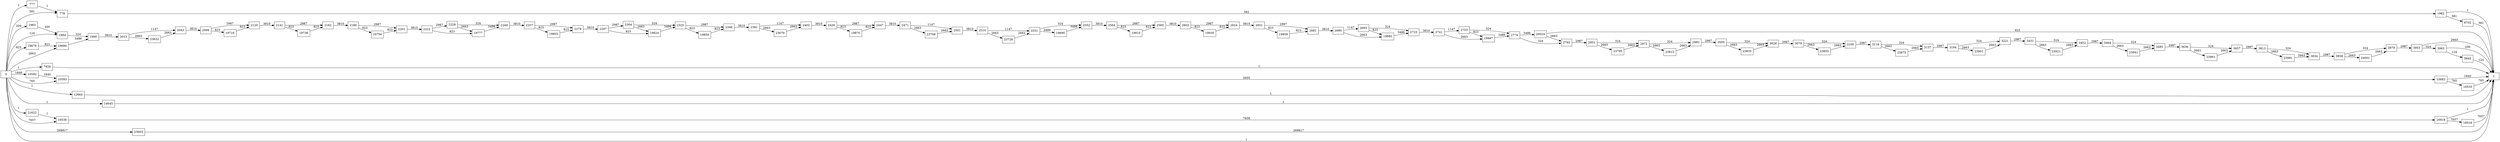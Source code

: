 digraph {
	graph [rankdir=LR]
	node [shape=rectangle]
	777 -> 778 [label=1]
	778 -> 1982 [label=582]
	1982 -> 1 [label=1]
	1982 -> 8702 [label=581]
	1983 -> 1984 [label=200]
	1984 -> 1990 [label=324]
	1990 -> 2013 [label=3810]
	2013 -> 2043 [label=1147]
	2013 -> 23632 [label=2663]
	2043 -> 2099 [label=3810]
	2099 -> 2120 [label=2987]
	2099 -> 19716 [label=823]
	2120 -> 2141 [label=3810]
	2141 -> 2162 [label=2987]
	2141 -> 19736 [label=823]
	2162 -> 2180 [label=3810]
	2180 -> 2201 [label=2987]
	2180 -> 19756 [label=823]
	2201 -> 2222 [label=3810]
	2222 -> 2228 [label=2987]
	2222 -> 19777 [label=823]
	2228 -> 2249 [label=324]
	2228 -> 19777 [label=2663]
	2249 -> 2257 [label=3810]
	2257 -> 2279 [label=2987]
	2257 -> 19803 [label=823]
	2279 -> 2297 [label=3810]
	2297 -> 2304 [label=2987]
	2297 -> 19824 [label=823]
	2304 -> 2325 [label=324]
	2304 -> 19824 [label=2663]
	2325 -> 2346 [label=2987]
	2325 -> 19850 [label=823]
	2346 -> 2381 [label=3810]
	2381 -> 2402 [label=1147]
	2381 -> 23679 [label=2663]
	2402 -> 2426 [label=3810]
	2426 -> 2447 [label=2987]
	2426 -> 19870 [label=823]
	2447 -> 2471 [label=3810]
	2471 -> 2501 [label=1147]
	2471 -> 23708 [label=2663]
	2501 -> 2510 [label=3810]
	2510 -> 2531 [label=1147]
	2510 -> 23728 [label=2663]
	2531 -> 2552 [label=324]
	2531 -> 19890 [label=3486]
	2552 -> 2564 [label=3810]
	2564 -> 2585 [label=2987]
	2564 -> 19910 [label=823]
	2585 -> 2603 [label=3810]
	2603 -> 2624 [label=2987]
	2603 -> 19930 [label=823]
	2624 -> 2651 [label=3810]
	2651 -> 2681 [label=2987]
	2651 -> 19959 [label=823]
	2681 -> 2690 [label=3810]
	2690 -> 2693 [label=1147]
	2690 -> 19980 [label=2663]
	2693 -> 2723 [label=324]
	2693 -> 19980 [label=823]
	2723 -> 2741 [label=3810]
	2741 -> 2753 [label=1147]
	2741 -> 19997 [label=2663]
	2753 -> 2774 [label=324]
	2753 -> 19997 [label=823]
	2774 -> 2795 [label=324]
	2774 -> 20024 [label=3486]
	2795 -> 2951 [label=2987]
	2951 -> 2972 [label=324]
	2951 -> 23795 [label=2663]
	2972 -> 2993 [label=324]
	2972 -> 23815 [label=2663]
	2993 -> 3005 [label=2987]
	3005 -> 3026 [label=324]
	3005 -> 23835 [label=2663]
	3026 -> 3079 [label=2987]
	3079 -> 3100 [label=324]
	3079 -> 23855 [label=2663]
	3100 -> 3116 [label=2987]
	3116 -> 3137 [label=324]
	3116 -> 23875 [label=2663]
	3137 -> 3194 [label=2987]
	3194 -> 3221 [label=324]
	3194 -> 23901 [label=2663]
	3221 -> 3431 [label=2987]
	3431 -> 3452 [label=324]
	3431 -> 23921 [label=2663]
	3452 -> 3464 [label=2987]
	3464 -> 3485 [label=324]
	3464 -> 23941 [label=2663]
	3485 -> 3636 [label=2987]
	3636 -> 3657 [label=324]
	3636 -> 23961 [label=2663]
	3657 -> 3813 [label=2987]
	3813 -> 3834 [label=324]
	3813 -> 23981 [label=2663]
	3834 -> 3858 [label=2987]
	3858 -> 3879 [label=324]
	3858 -> 24001 [label=2663]
	3879 -> 3953 [label=2987]
	3953 -> 1 [label=2663]
	3953 -> 3963 [label=324]
	3963 -> 5945 [label=124]
	3963 -> 1 [label=200]
	5945 -> 1 [label=124]
	7926 -> 1 [label=1]
	8702 -> 1 [label=581]
	10592 -> 10593 [label=1840]
	10593 -> 10683 [label=2605]
	10683 -> 1 [label=1840]
	10683 -> 16535 [label=765]
	12664 -> 1 [label=1]
	14645 -> 1 [label=1]
	16535 -> 1 [label=765]
	16536 -> 16918 [label=7658]
	16918 -> 1 [label=1]
	16918 -> 18516 [label=7657]
	18516 -> 1 [label=7657]
	19679 -> 19680 [label=823]
	19680 -> 1990 [label=3486]
	19716 -> 2120 [label=823]
	19736 -> 2162 [label=823]
	19756 -> 2201 [label=823]
	19777 -> 2249 [label=3486]
	19803 -> 2279 [label=823]
	19824 -> 2325 [label=3486]
	19850 -> 2346 [label=823]
	19870 -> 2447 [label=823]
	19890 -> 2552 [label=3486]
	19910 -> 2585 [label=823]
	19930 -> 2624 [label=823]
	19959 -> 2681 [label=823]
	19980 -> 2723 [label=3486]
	19997 -> 2774 [label=3486]
	20024 -> 1 [label=823]
	20024 -> 2795 [label=2663]
	21622 -> 16536 [label=1]
	23603 -> 1 [label=268817]
	23632 -> 2043 [label=2663]
	23679 -> 2402 [label=2663]
	23708 -> 2501 [label=2663]
	23728 -> 2531 [label=2663]
	23795 -> 2972 [label=2663]
	23815 -> 2993 [label=2663]
	23835 -> 3026 [label=2663]
	23855 -> 3100 [label=2663]
	23875 -> 3137 [label=2663]
	23901 -> 3221 [label=2663]
	23921 -> 3452 [label=2663]
	23941 -> 3485 [label=2663]
	23961 -> 3657 [label=2663]
	23981 -> 3834 [label=2663]
	24001 -> 3879 [label=2663]
	0 -> 1983 [label=200]
	0 -> 1984 [label=124]
	0 -> 778 [label=581]
	0 -> 10593 [label=765]
	0 -> 16536 [label=7657]
	0 -> 19680 [label=2663]
	0 -> 777 [label=1]
	0 -> 1 [label=1]
	0 -> 7926 [label=1]
	0 -> 10592 [label=1840]
	0 -> 12664 [label=1]
	0 -> 14645 [label=1]
	0 -> 19679 [label=823]
	0 -> 21622 [label=1]
	0 -> 23603 [label=268817]
}
